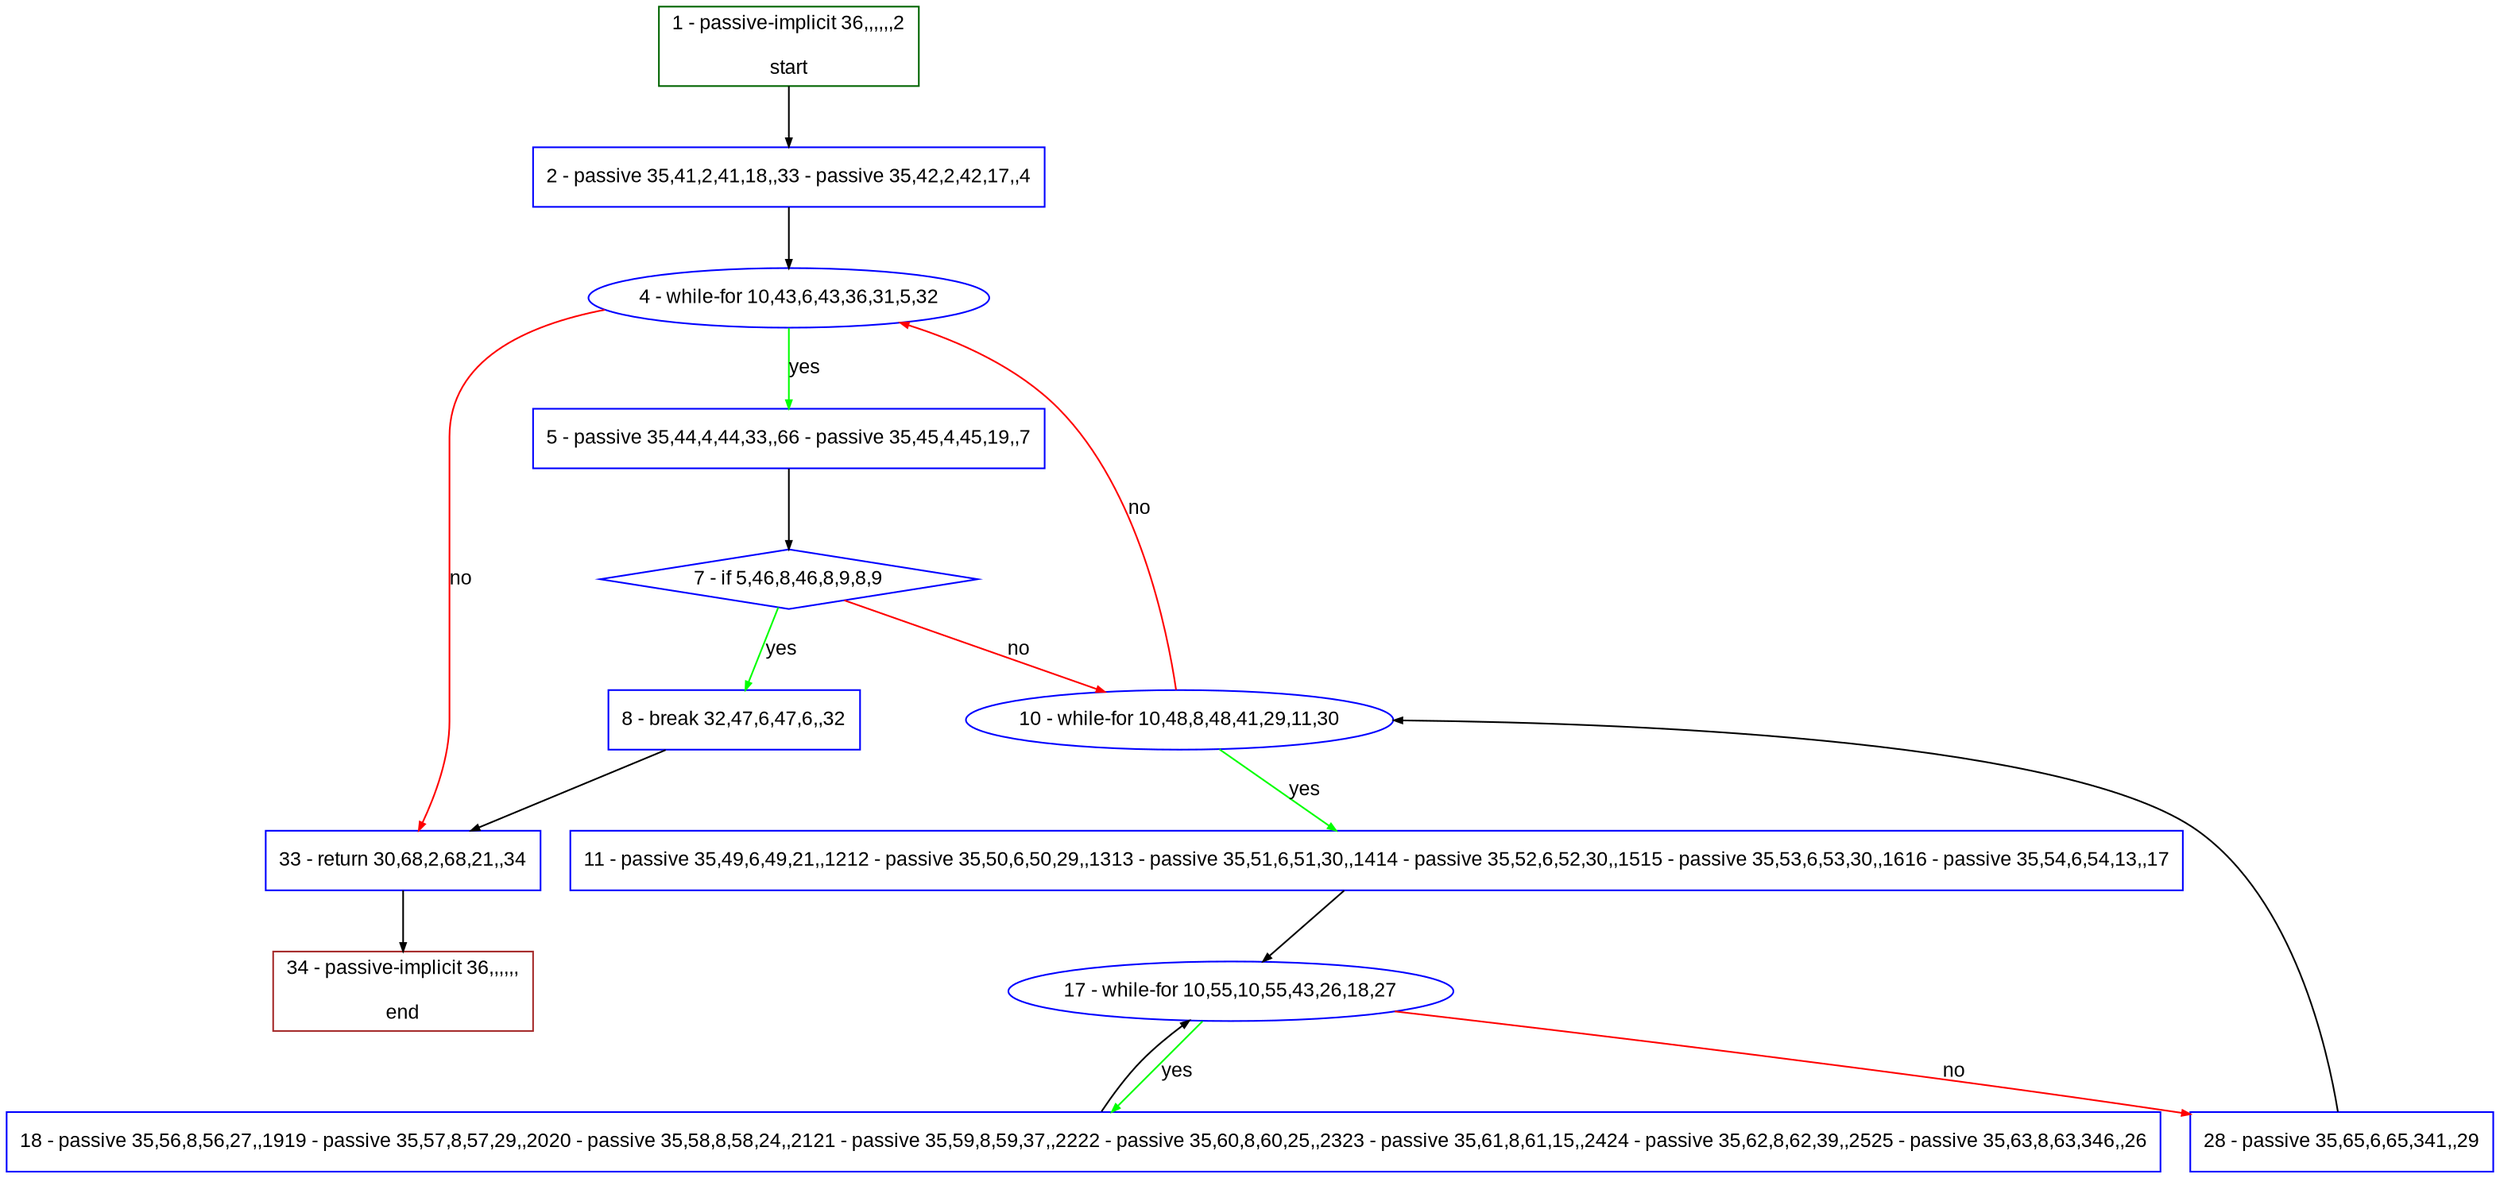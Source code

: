 digraph "" {
  graph [pack="true", label="", fontsize="12", packmode="clust", fontname="Arial", fillcolor="#FFFFCC", bgcolor="white", style="rounded,filled", compound="true"];
  node [node_initialized="no", label="", color="grey", fontsize="12", fillcolor="white", fontname="Arial", style="filled", shape="rectangle", compound="true", fixedsize="false"];
  edge [fontcolor="black", arrowhead="normal", arrowtail="none", arrowsize="0.5", ltail="", label="", color="black", fontsize="12", lhead="", fontname="Arial", dir="forward", compound="true"];
  __N1 [label="2 - passive 35,41,2,41,18,,33 - passive 35,42,2,42,17,,4", color="#0000ff", fillcolor="#ffffff", style="filled", shape="box"];
  __N2 [label="1 - passive-implicit 36,,,,,,2\n\nstart", color="#006400", fillcolor="#ffffff", style="filled", shape="box"];
  __N3 [label="4 - while-for 10,43,6,43,36,31,5,32", color="#0000ff", fillcolor="#ffffff", style="filled", shape="oval"];
  __N4 [label="5 - passive 35,44,4,44,33,,66 - passive 35,45,4,45,19,,7", color="#0000ff", fillcolor="#ffffff", style="filled", shape="box"];
  __N5 [label="33 - return 30,68,2,68,21,,34", color="#0000ff", fillcolor="#ffffff", style="filled", shape="box"];
  __N6 [label="7 - if 5,46,8,46,8,9,8,9", color="#0000ff", fillcolor="#ffffff", style="filled", shape="diamond"];
  __N7 [label="8 - break 32,47,6,47,6,,32", color="#0000ff", fillcolor="#ffffff", style="filled", shape="box"];
  __N8 [label="10 - while-for 10,48,8,48,41,29,11,30", color="#0000ff", fillcolor="#ffffff", style="filled", shape="oval"];
  __N9 [label="11 - passive 35,49,6,49,21,,1212 - passive 35,50,6,50,29,,1313 - passive 35,51,6,51,30,,1414 - passive 35,52,6,52,30,,1515 - passive 35,53,6,53,30,,1616 - passive 35,54,6,54,13,,17", color="#0000ff", fillcolor="#ffffff", style="filled", shape="box"];
  __N10 [label="17 - while-for 10,55,10,55,43,26,18,27", color="#0000ff", fillcolor="#ffffff", style="filled", shape="oval"];
  __N11 [label="18 - passive 35,56,8,56,27,,1919 - passive 35,57,8,57,29,,2020 - passive 35,58,8,58,24,,2121 - passive 35,59,8,59,37,,2222 - passive 35,60,8,60,25,,2323 - passive 35,61,8,61,15,,2424 - passive 35,62,8,62,39,,2525 - passive 35,63,8,63,346,,26", color="#0000ff", fillcolor="#ffffff", style="filled", shape="box"];
  __N12 [label="28 - passive 35,65,6,65,341,,29", color="#0000ff", fillcolor="#ffffff", style="filled", shape="box"];
  __N13 [label="34 - passive-implicit 36,,,,,,\n\nend", color="#a52a2a", fillcolor="#ffffff", style="filled", shape="box"];
  __N2 -> __N1 [arrowhead="normal", arrowtail="none", color="#000000", label="", dir="forward"];
  __N1 -> __N3 [arrowhead="normal", arrowtail="none", color="#000000", label="", dir="forward"];
  __N3 -> __N4 [arrowhead="normal", arrowtail="none", color="#00ff00", label="yes", dir="forward"];
  __N3 -> __N5 [arrowhead="normal", arrowtail="none", color="#ff0000", label="no", dir="forward"];
  __N4 -> __N6 [arrowhead="normal", arrowtail="none", color="#000000", label="", dir="forward"];
  __N6 -> __N7 [arrowhead="normal", arrowtail="none", color="#00ff00", label="yes", dir="forward"];
  __N6 -> __N8 [arrowhead="normal", arrowtail="none", color="#ff0000", label="no", dir="forward"];
  __N7 -> __N5 [arrowhead="normal", arrowtail="none", color="#000000", label="", dir="forward"];
  __N8 -> __N3 [arrowhead="normal", arrowtail="none", color="#ff0000", label="no", dir="forward"];
  __N8 -> __N9 [arrowhead="normal", arrowtail="none", color="#00ff00", label="yes", dir="forward"];
  __N9 -> __N10 [arrowhead="normal", arrowtail="none", color="#000000", label="", dir="forward"];
  __N10 -> __N11 [arrowhead="normal", arrowtail="none", color="#00ff00", label="yes", dir="forward"];
  __N11 -> __N10 [arrowhead="normal", arrowtail="none", color="#000000", label="", dir="forward"];
  __N10 -> __N12 [arrowhead="normal", arrowtail="none", color="#ff0000", label="no", dir="forward"];
  __N12 -> __N8 [arrowhead="normal", arrowtail="none", color="#000000", label="", dir="forward"];
  __N5 -> __N13 [arrowhead="normal", arrowtail="none", color="#000000", label="", dir="forward"];
}
